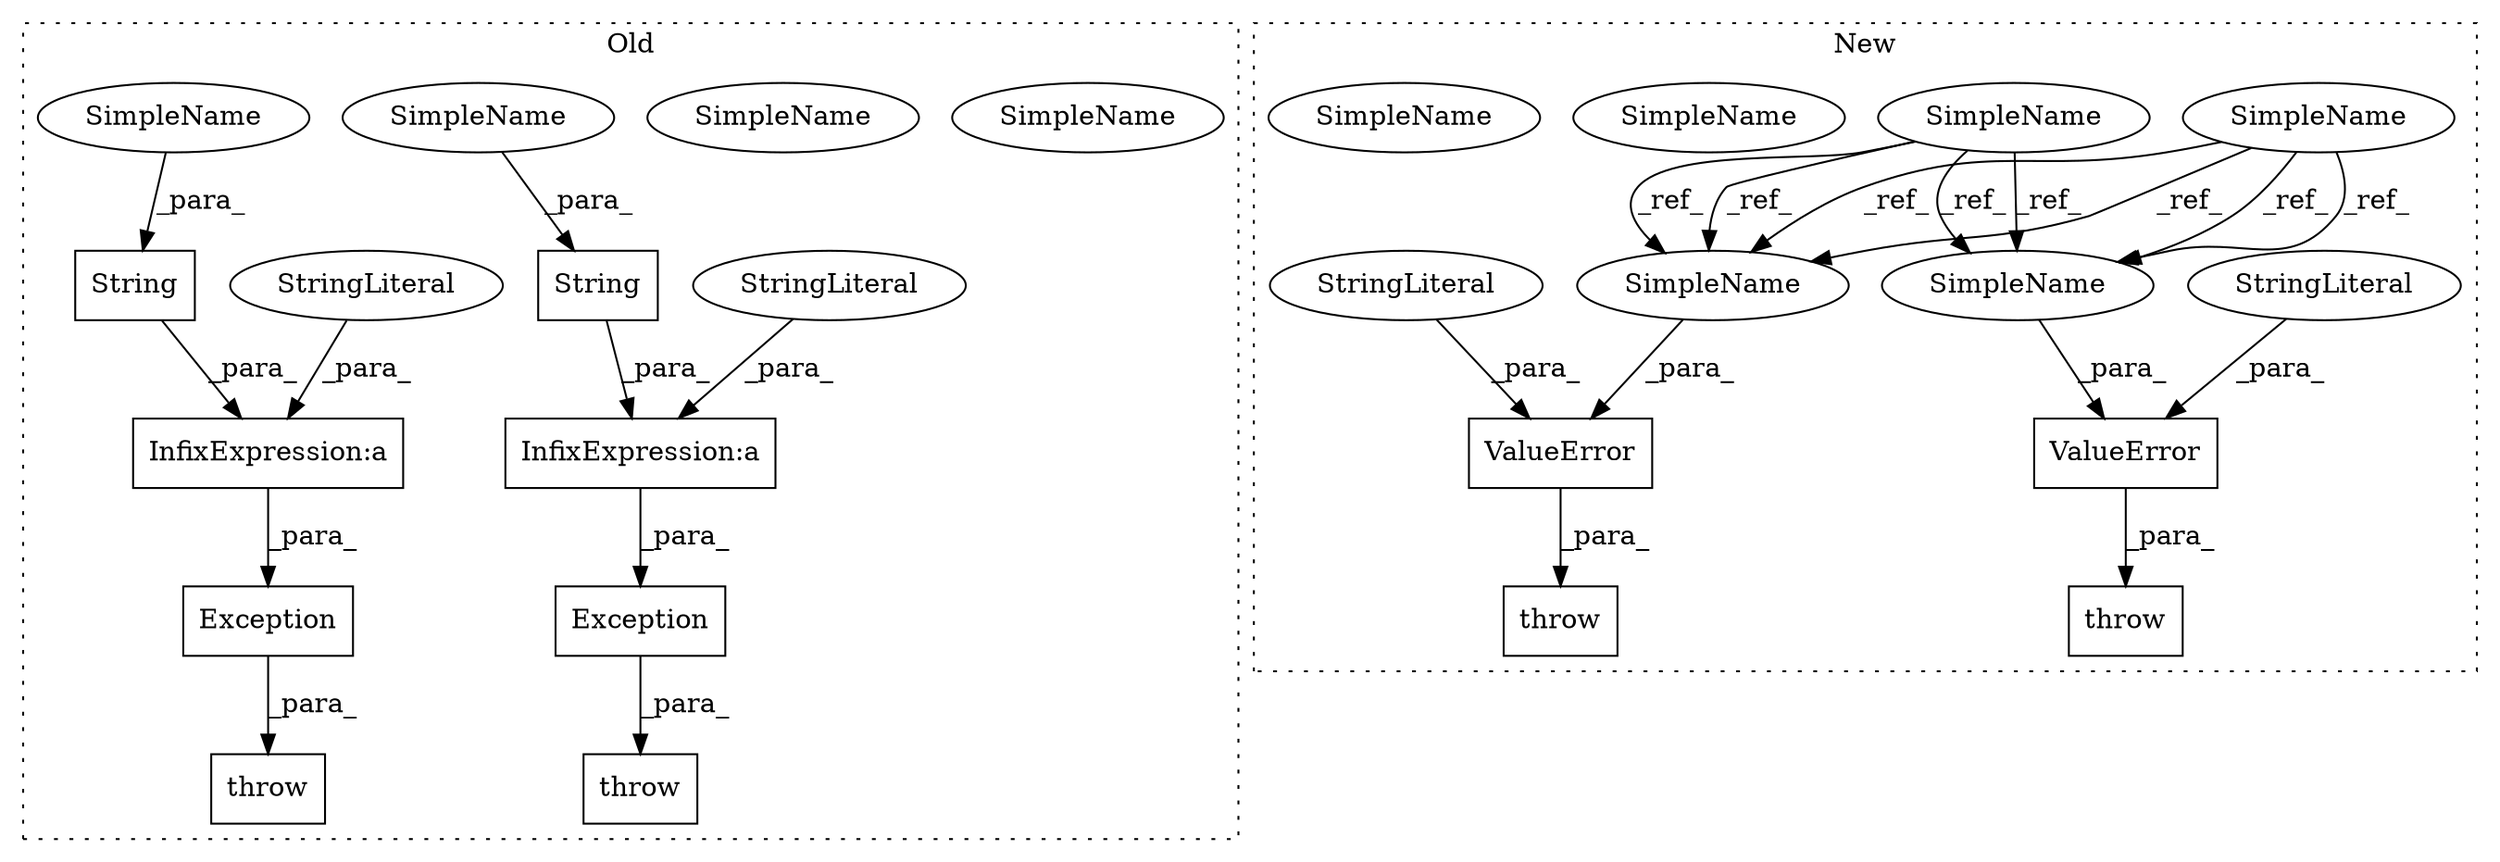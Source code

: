 digraph G {
subgraph cluster0 {
1 [label="Exception" a="32" s="54162,54218" l="10,1" shape="box"];
4 [label="throw" a="53" s="54156" l="6" shape="box"];
5 [label="InfixExpression:a" a="27" s="54195" l="3" shape="box"];
6 [label="StringLiteral" a="45" s="54172" l="23" shape="ellipse"];
8 [label="String" a="32" s="54198,54217" l="7,1" shape="box"];
13 [label="String" a="32" s="54633,54652" l="7,1" shape="box"];
14 [label="InfixExpression:a" a="27" s="54630" l="3" shape="box"];
15 [label="throw" a="53" s="54591" l="6" shape="box"];
17 [label="StringLiteral" a="45" s="54607" l="23" shape="ellipse"];
18 [label="Exception" a="32" s="54597,54653" l="10,1" shape="box"];
23 [label="SimpleName" a="42" s="54205" l="12" shape="ellipse"];
24 [label="SimpleName" a="42" s="54640" l="12" shape="ellipse"];
25 [label="SimpleName" a="42" s="54640" l="12" shape="ellipse"];
26 [label="SimpleName" a="42" s="54205" l="12" shape="ellipse"];
label = "Old";
style="dotted";
}
subgraph cluster1 {
2 [label="ValueError" a="32" s="54502,54549" l="11,1" shape="box"];
3 [label="throw" a="53" s="54496" l="6" shape="box"];
7 [label="StringLiteral" a="45" s="54513" l="23" shape="ellipse"];
9 [label="SimpleName" a="42" s="53858" l="12" shape="ellipse"];
10 [label="ValueError" a="32" s="54085,54132" l="11,1" shape="box"];
11 [label="throw" a="53" s="54079" l="6" shape="box"];
12 [label="SimpleName" a="42" s="53982" l="12" shape="ellipse"];
16 [label="StringLiteral" a="45" s="54096" l="23" shape="ellipse"];
19 [label="SimpleName" a="42" s="54120" l="12" shape="ellipse"];
20 [label="SimpleName" a="42" s="54537" l="12" shape="ellipse"];
21 [label="SimpleName" a="42" s="54120" l="12" shape="ellipse"];
22 [label="SimpleName" a="42" s="54537" l="12" shape="ellipse"];
label = "New";
style="dotted";
}
1 -> 4 [label="_para_"];
2 -> 3 [label="_para_"];
5 -> 1 [label="_para_"];
6 -> 5 [label="_para_"];
7 -> 2 [label="_para_"];
8 -> 5 [label="_para_"];
9 -> 22 [label="_ref_"];
9 -> 21 [label="_ref_"];
9 -> 21 [label="_ref_"];
9 -> 22 [label="_ref_"];
10 -> 11 [label="_para_"];
12 -> 22 [label="_ref_"];
12 -> 21 [label="_ref_"];
12 -> 22 [label="_ref_"];
12 -> 21 [label="_ref_"];
13 -> 14 [label="_para_"];
14 -> 18 [label="_para_"];
16 -> 10 [label="_para_"];
17 -> 14 [label="_para_"];
18 -> 15 [label="_para_"];
21 -> 10 [label="_para_"];
22 -> 2 [label="_para_"];
25 -> 13 [label="_para_"];
26 -> 8 [label="_para_"];
}